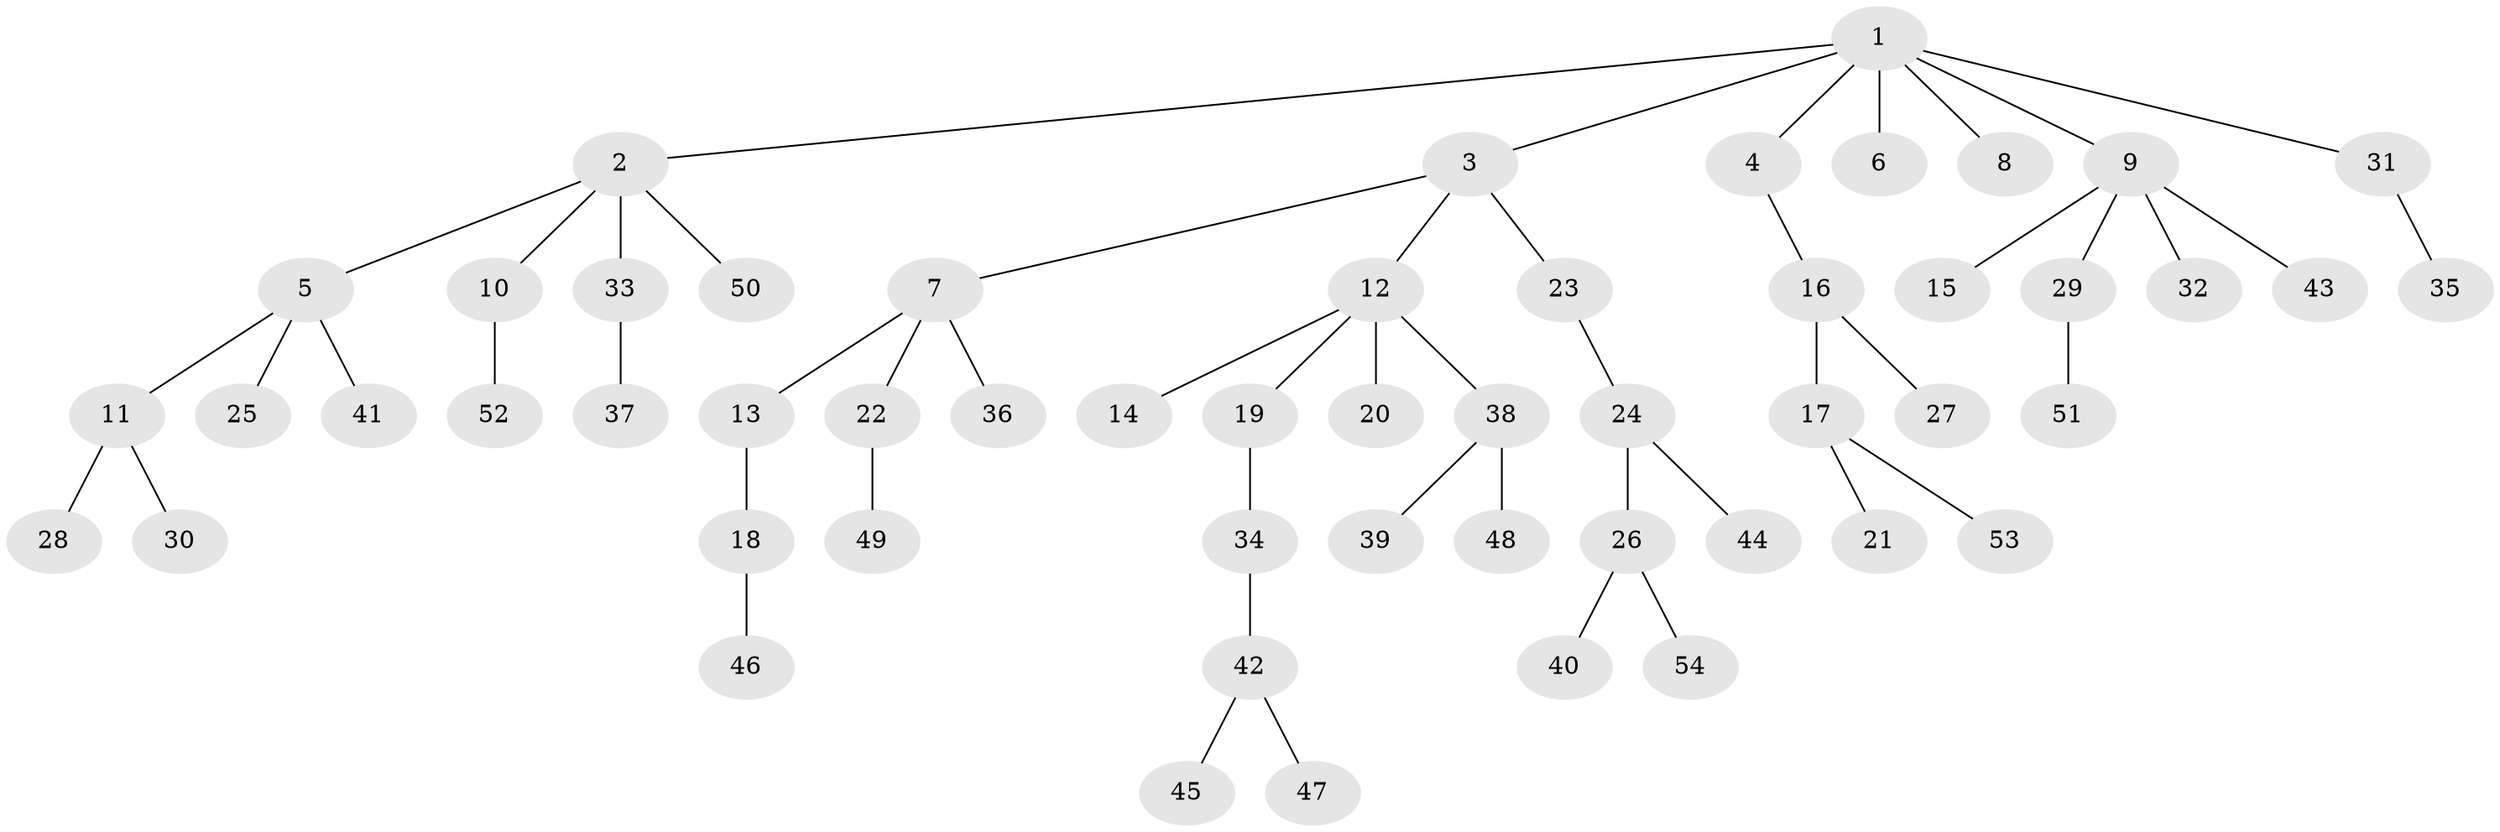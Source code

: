 // coarse degree distribution, {5: 0.06666666666666667, 4: 0.03333333333333333, 2: 0.36666666666666664, 3: 0.1, 1: 0.43333333333333335}
// Generated by graph-tools (version 1.1) at 2025/43/03/06/25 01:43:20]
// undirected, 54 vertices, 53 edges
graph export_dot {
graph [start="1"]
  node [color=gray90,style=filled];
  1;
  2;
  3;
  4;
  5;
  6;
  7;
  8;
  9;
  10;
  11;
  12;
  13;
  14;
  15;
  16;
  17;
  18;
  19;
  20;
  21;
  22;
  23;
  24;
  25;
  26;
  27;
  28;
  29;
  30;
  31;
  32;
  33;
  34;
  35;
  36;
  37;
  38;
  39;
  40;
  41;
  42;
  43;
  44;
  45;
  46;
  47;
  48;
  49;
  50;
  51;
  52;
  53;
  54;
  1 -- 2;
  1 -- 3;
  1 -- 4;
  1 -- 6;
  1 -- 8;
  1 -- 9;
  1 -- 31;
  2 -- 5;
  2 -- 10;
  2 -- 33;
  2 -- 50;
  3 -- 7;
  3 -- 12;
  3 -- 23;
  4 -- 16;
  5 -- 11;
  5 -- 25;
  5 -- 41;
  7 -- 13;
  7 -- 22;
  7 -- 36;
  9 -- 15;
  9 -- 29;
  9 -- 32;
  9 -- 43;
  10 -- 52;
  11 -- 28;
  11 -- 30;
  12 -- 14;
  12 -- 19;
  12 -- 20;
  12 -- 38;
  13 -- 18;
  16 -- 17;
  16 -- 27;
  17 -- 21;
  17 -- 53;
  18 -- 46;
  19 -- 34;
  22 -- 49;
  23 -- 24;
  24 -- 26;
  24 -- 44;
  26 -- 40;
  26 -- 54;
  29 -- 51;
  31 -- 35;
  33 -- 37;
  34 -- 42;
  38 -- 39;
  38 -- 48;
  42 -- 45;
  42 -- 47;
}
